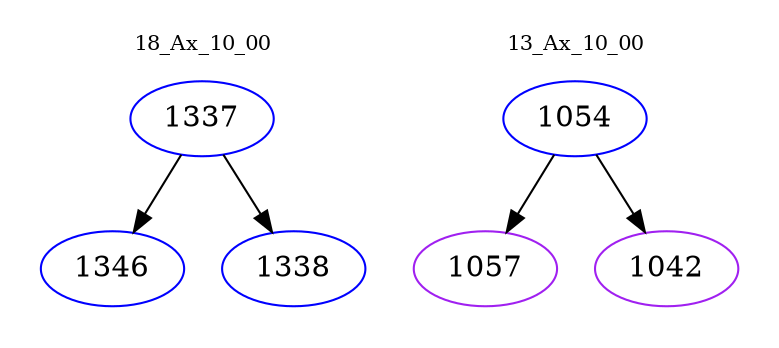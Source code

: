 digraph{
subgraph cluster_0 {
color = white
label = "18_Ax_10_00";
fontsize=10;
T0_1337 [label="1337", color="blue"]
T0_1337 -> T0_1346 [color="black"]
T0_1346 [label="1346", color="blue"]
T0_1337 -> T0_1338 [color="black"]
T0_1338 [label="1338", color="blue"]
}
subgraph cluster_1 {
color = white
label = "13_Ax_10_00";
fontsize=10;
T1_1054 [label="1054", color="blue"]
T1_1054 -> T1_1057 [color="black"]
T1_1057 [label="1057", color="purple"]
T1_1054 -> T1_1042 [color="black"]
T1_1042 [label="1042", color="purple"]
}
}
